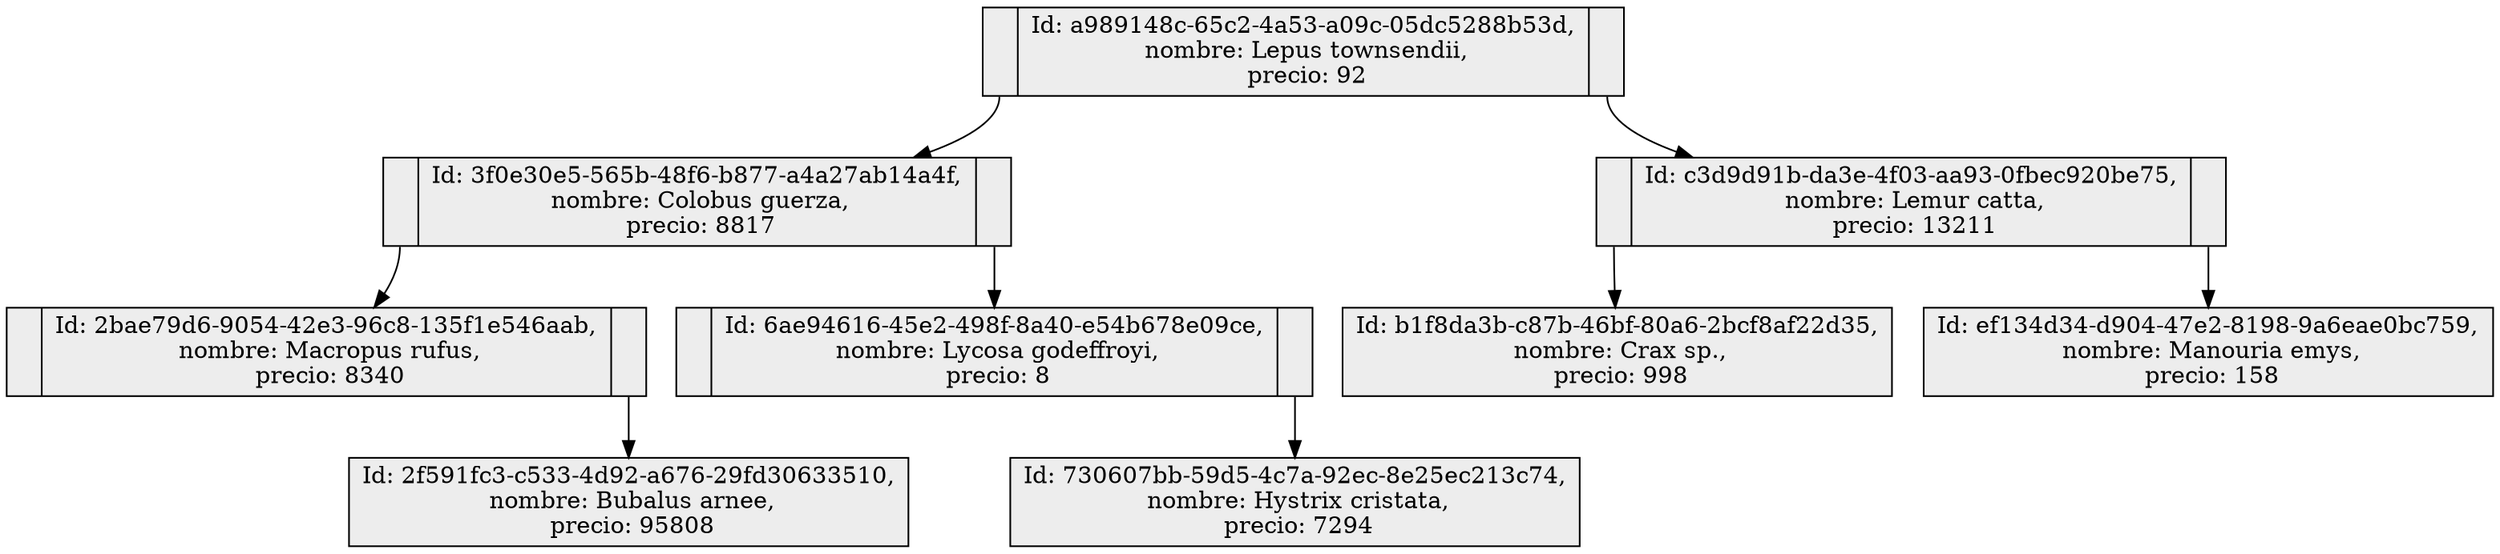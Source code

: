 digraph G { 
rankdir=TB; 
node [shape = record, color=black , style=filled, fillcolor=gray93];
"nodoa989148c-65c2-4a53-a09c-05dc5288b53d"[label ="<C0>|Id: a989148c-65c2-4a53-a09c-05dc5288b53d,\n nombre: Lepus townsendii,\n precio: 92|<C1> "]; 
"nodo3f0e30e5-565b-48f6-b877-a4a27ab14a4f"[label ="<C0>|Id: 3f0e30e5-565b-48f6-b877-a4a27ab14a4f,\n nombre: Colobus guerza,\n precio: 8817|<C1> "]; 
"nodo2bae79d6-9054-42e3-96c8-135f1e546aab"[label ="<C0>|Id: 2bae79d6-9054-42e3-96c8-135f1e546aab,\n nombre: Macropus rufus,\n precio: 8340|<C1> "]; 
"nodo2f591fc3-c533-4d92-a676-29fd30633510"[label ="Id: 2f591fc3-c533-4d92-a676-29fd30633510,\n nombre: Bubalus arnee,\n precio: 95808"]; 
"nodo2bae79d6-9054-42e3-96c8-135f1e546aab":C1->"nodo2f591fc3-c533-4d92-a676-29fd30633510"
"nodo3f0e30e5-565b-48f6-b877-a4a27ab14a4f":C0->"nodo2bae79d6-9054-42e3-96c8-135f1e546aab"
"nodo6ae94616-45e2-498f-8a40-e54b678e09ce"[label ="<C0>|Id: 6ae94616-45e2-498f-8a40-e54b678e09ce,\n nombre: Lycosa godeffroyi,\n precio: 8|<C1> "]; 
"nodo730607bb-59d5-4c7a-92ec-8e25ec213c74"[label ="Id: 730607bb-59d5-4c7a-92ec-8e25ec213c74,\n nombre: Hystrix cristata,\n precio: 7294"]; 
"nodo6ae94616-45e2-498f-8a40-e54b678e09ce":C1->"nodo730607bb-59d5-4c7a-92ec-8e25ec213c74"
"nodo3f0e30e5-565b-48f6-b877-a4a27ab14a4f":C1->"nodo6ae94616-45e2-498f-8a40-e54b678e09ce"
"nodoa989148c-65c2-4a53-a09c-05dc5288b53d":C0->"nodo3f0e30e5-565b-48f6-b877-a4a27ab14a4f"
"nodoc3d9d91b-da3e-4f03-aa93-0fbec920be75"[label ="<C0>|Id: c3d9d91b-da3e-4f03-aa93-0fbec920be75,\n nombre: Lemur catta,\n precio: 13211|<C1> "]; 
"nodob1f8da3b-c87b-46bf-80a6-2bcf8af22d35"[label ="Id: b1f8da3b-c87b-46bf-80a6-2bcf8af22d35,\n nombre: Crax sp.,\n precio: 998"]; 
"nodoc3d9d91b-da3e-4f03-aa93-0fbec920be75":C0->"nodob1f8da3b-c87b-46bf-80a6-2bcf8af22d35"
"nodoef134d34-d904-47e2-8198-9a6eae0bc759"[label ="Id: ef134d34-d904-47e2-8198-9a6eae0bc759,\n nombre: Manouria emys,\n precio: 158"]; 
"nodoc3d9d91b-da3e-4f03-aa93-0fbec920be75":C1->"nodoef134d34-d904-47e2-8198-9a6eae0bc759"
"nodoa989148c-65c2-4a53-a09c-05dc5288b53d":C1->"nodoc3d9d91b-da3e-4f03-aa93-0fbec920be75"
} 
